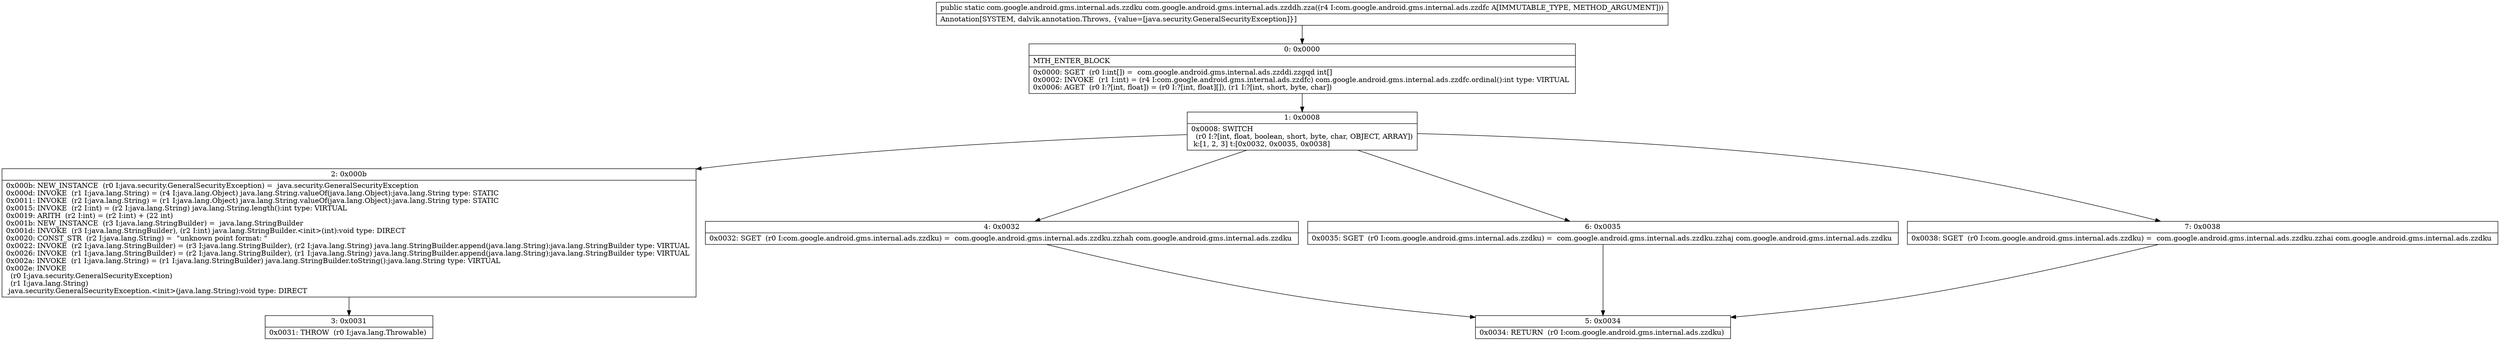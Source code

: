 digraph "CFG forcom.google.android.gms.internal.ads.zzddh.zza(Lcom\/google\/android\/gms\/internal\/ads\/zzdfc;)Lcom\/google\/android\/gms\/internal\/ads\/zzdku;" {
Node_0 [shape=record,label="{0\:\ 0x0000|MTH_ENTER_BLOCK\l|0x0000: SGET  (r0 I:int[]) =  com.google.android.gms.internal.ads.zzddi.zzgqd int[] \l0x0002: INVOKE  (r1 I:int) = (r4 I:com.google.android.gms.internal.ads.zzdfc) com.google.android.gms.internal.ads.zzdfc.ordinal():int type: VIRTUAL \l0x0006: AGET  (r0 I:?[int, float]) = (r0 I:?[int, float][]), (r1 I:?[int, short, byte, char]) \l}"];
Node_1 [shape=record,label="{1\:\ 0x0008|0x0008: SWITCH  \l  (r0 I:?[int, float, boolean, short, byte, char, OBJECT, ARRAY])\l k:[1, 2, 3] t:[0x0032, 0x0035, 0x0038] \l}"];
Node_2 [shape=record,label="{2\:\ 0x000b|0x000b: NEW_INSTANCE  (r0 I:java.security.GeneralSecurityException) =  java.security.GeneralSecurityException \l0x000d: INVOKE  (r1 I:java.lang.String) = (r4 I:java.lang.Object) java.lang.String.valueOf(java.lang.Object):java.lang.String type: STATIC \l0x0011: INVOKE  (r2 I:java.lang.String) = (r1 I:java.lang.Object) java.lang.String.valueOf(java.lang.Object):java.lang.String type: STATIC \l0x0015: INVOKE  (r2 I:int) = (r2 I:java.lang.String) java.lang.String.length():int type: VIRTUAL \l0x0019: ARITH  (r2 I:int) = (r2 I:int) + (22 int) \l0x001b: NEW_INSTANCE  (r3 I:java.lang.StringBuilder) =  java.lang.StringBuilder \l0x001d: INVOKE  (r3 I:java.lang.StringBuilder), (r2 I:int) java.lang.StringBuilder.\<init\>(int):void type: DIRECT \l0x0020: CONST_STR  (r2 I:java.lang.String) =  \"unknown point format: \" \l0x0022: INVOKE  (r2 I:java.lang.StringBuilder) = (r3 I:java.lang.StringBuilder), (r2 I:java.lang.String) java.lang.StringBuilder.append(java.lang.String):java.lang.StringBuilder type: VIRTUAL \l0x0026: INVOKE  (r1 I:java.lang.StringBuilder) = (r2 I:java.lang.StringBuilder), (r1 I:java.lang.String) java.lang.StringBuilder.append(java.lang.String):java.lang.StringBuilder type: VIRTUAL \l0x002a: INVOKE  (r1 I:java.lang.String) = (r1 I:java.lang.StringBuilder) java.lang.StringBuilder.toString():java.lang.String type: VIRTUAL \l0x002e: INVOKE  \l  (r0 I:java.security.GeneralSecurityException)\l  (r1 I:java.lang.String)\l java.security.GeneralSecurityException.\<init\>(java.lang.String):void type: DIRECT \l}"];
Node_3 [shape=record,label="{3\:\ 0x0031|0x0031: THROW  (r0 I:java.lang.Throwable) \l}"];
Node_4 [shape=record,label="{4\:\ 0x0032|0x0032: SGET  (r0 I:com.google.android.gms.internal.ads.zzdku) =  com.google.android.gms.internal.ads.zzdku.zzhah com.google.android.gms.internal.ads.zzdku \l}"];
Node_5 [shape=record,label="{5\:\ 0x0034|0x0034: RETURN  (r0 I:com.google.android.gms.internal.ads.zzdku) \l}"];
Node_6 [shape=record,label="{6\:\ 0x0035|0x0035: SGET  (r0 I:com.google.android.gms.internal.ads.zzdku) =  com.google.android.gms.internal.ads.zzdku.zzhaj com.google.android.gms.internal.ads.zzdku \l}"];
Node_7 [shape=record,label="{7\:\ 0x0038|0x0038: SGET  (r0 I:com.google.android.gms.internal.ads.zzdku) =  com.google.android.gms.internal.ads.zzdku.zzhai com.google.android.gms.internal.ads.zzdku \l}"];
MethodNode[shape=record,label="{public static com.google.android.gms.internal.ads.zzdku com.google.android.gms.internal.ads.zzddh.zza((r4 I:com.google.android.gms.internal.ads.zzdfc A[IMMUTABLE_TYPE, METHOD_ARGUMENT]))  | Annotation[SYSTEM, dalvik.annotation.Throws, \{value=[java.security.GeneralSecurityException]\}]\l}"];
MethodNode -> Node_0;
Node_0 -> Node_1;
Node_1 -> Node_2;
Node_1 -> Node_4;
Node_1 -> Node_6;
Node_1 -> Node_7;
Node_2 -> Node_3;
Node_4 -> Node_5;
Node_6 -> Node_5;
Node_7 -> Node_5;
}

